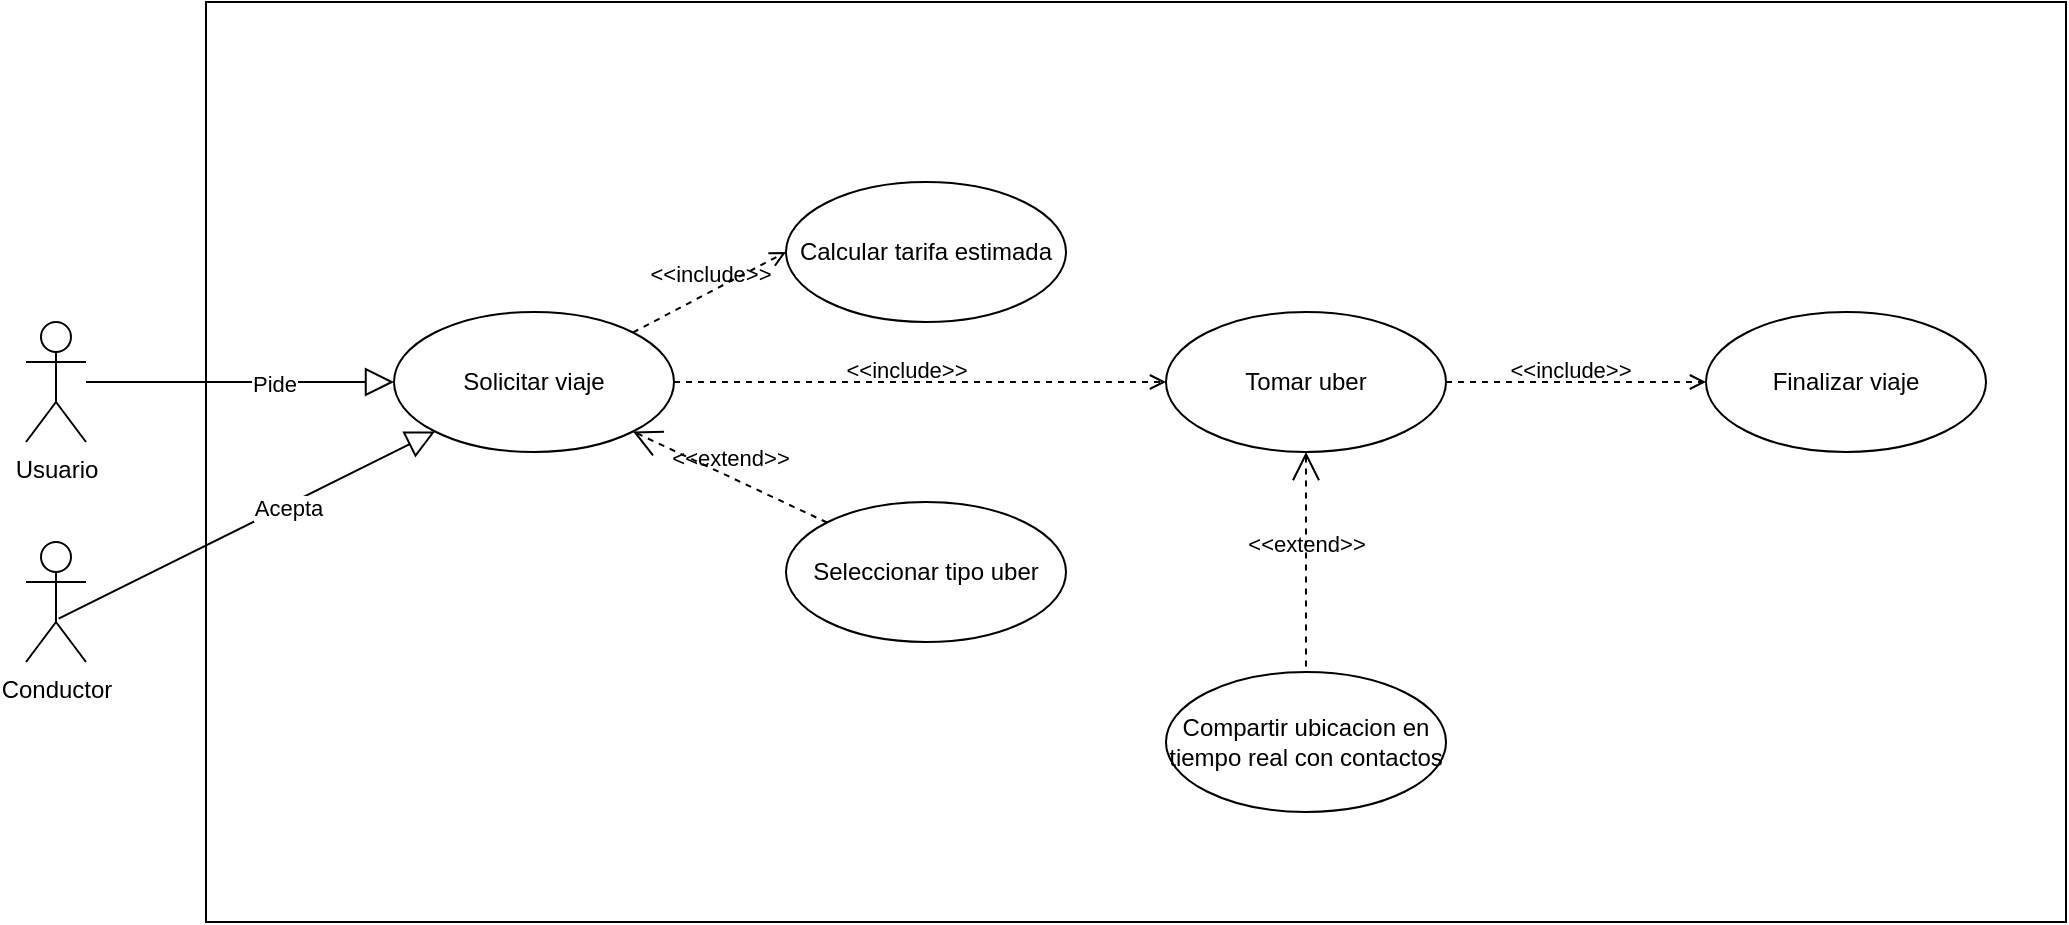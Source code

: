 <mxfile version="21.3.4" type="device" pages="2">
  <diagram name="Parte1" id="igcwNfniIkLuGri0lJyN">
    <mxGraphModel dx="1627" dy="909" grid="1" gridSize="10" guides="1" tooltips="1" connect="1" arrows="1" fold="1" page="1" pageScale="1" pageWidth="827" pageHeight="1169" math="0" shadow="0">
      <root>
        <mxCell id="0" />
        <mxCell id="1" parent="0" />
        <mxCell id="y6elzWr8lBc3vzOKyWKa-1" value="Usuario" style="shape=umlActor;html=1;verticalLabelPosition=bottom;verticalAlign=top;align=center;" vertex="1" parent="1">
          <mxGeometry x="90" y="340" width="30" height="60" as="geometry" />
        </mxCell>
        <mxCell id="y6elzWr8lBc3vzOKyWKa-2" value="Solicitar viaje" style="ellipse;whiteSpace=wrap;html=1;" vertex="1" parent="1">
          <mxGeometry x="274" y="335" width="140" height="70" as="geometry" />
        </mxCell>
        <mxCell id="y6elzWr8lBc3vzOKyWKa-3" value="&amp;lt;&amp;lt;include&amp;gt;&amp;gt;" style="edgeStyle=none;html=1;endArrow=open;verticalAlign=bottom;dashed=1;labelBackgroundColor=none;rounded=0;exitX=1;exitY=0;exitDx=0;exitDy=0;entryX=0;entryY=0.5;entryDx=0;entryDy=0;" edge="1" parent="1" source="y6elzWr8lBc3vzOKyWKa-2" target="y6elzWr8lBc3vzOKyWKa-9">
          <mxGeometry width="160" relative="1" as="geometry">
            <mxPoint x="360" y="260" as="sourcePoint" />
            <mxPoint x="520" y="260" as="targetPoint" />
          </mxGeometry>
        </mxCell>
        <mxCell id="y6elzWr8lBc3vzOKyWKa-4" value="&amp;lt;&amp;lt;extend&amp;gt;&amp;gt;" style="edgeStyle=none;html=1;startArrow=open;endArrow=none;startSize=12;verticalAlign=bottom;dashed=1;labelBackgroundColor=none;rounded=0;entryX=0;entryY=0;entryDx=0;entryDy=0;exitX=1;exitY=1;exitDx=0;exitDy=0;" edge="1" parent="1" source="y6elzWr8lBc3vzOKyWKa-2" target="y6elzWr8lBc3vzOKyWKa-8">
          <mxGeometry width="160" relative="1" as="geometry">
            <mxPoint x="440" y="400" as="sourcePoint" />
            <mxPoint x="600" y="400" as="targetPoint" />
          </mxGeometry>
        </mxCell>
        <mxCell id="y6elzWr8lBc3vzOKyWKa-5" value="Conductor&lt;br&gt;" style="shape=umlActor;html=1;verticalLabelPosition=bottom;verticalAlign=top;align=center;" vertex="1" parent="1">
          <mxGeometry x="90" y="450" width="30" height="60" as="geometry" />
        </mxCell>
        <mxCell id="y6elzWr8lBc3vzOKyWKa-6" value="" style="edgeStyle=none;html=1;endArrow=block;endFill=0;endSize=12;verticalAlign=bottom;rounded=0;entryX=0;entryY=0.5;entryDx=0;entryDy=0;" edge="1" parent="1" source="y6elzWr8lBc3vzOKyWKa-1" target="y6elzWr8lBc3vzOKyWKa-2">
          <mxGeometry width="160" relative="1" as="geometry">
            <mxPoint x="100" y="344.5" as="sourcePoint" />
            <mxPoint x="260" y="344.5" as="targetPoint" />
          </mxGeometry>
        </mxCell>
        <mxCell id="y6elzWr8lBc3vzOKyWKa-11" value="Pide" style="edgeLabel;html=1;align=center;verticalAlign=middle;resizable=0;points=[];" vertex="1" connectable="0" parent="y6elzWr8lBc3vzOKyWKa-6">
          <mxGeometry x="0.212" y="-1" relative="1" as="geometry">
            <mxPoint as="offset" />
          </mxGeometry>
        </mxCell>
        <mxCell id="y6elzWr8lBc3vzOKyWKa-7" value="" style="rounded=0;whiteSpace=wrap;html=1;fillColor=none;" vertex="1" parent="1">
          <mxGeometry x="180" y="180" width="930" height="460" as="geometry" />
        </mxCell>
        <mxCell id="y6elzWr8lBc3vzOKyWKa-8" value="Seleccionar tipo uber" style="ellipse;whiteSpace=wrap;html=1;" vertex="1" parent="1">
          <mxGeometry x="470" y="430" width="140" height="70" as="geometry" />
        </mxCell>
        <mxCell id="y6elzWr8lBc3vzOKyWKa-9" value="Calcular tarifa estimada" style="ellipse;whiteSpace=wrap;html=1;" vertex="1" parent="1">
          <mxGeometry x="470" y="270" width="140" height="70" as="geometry" />
        </mxCell>
        <mxCell id="y6elzWr8lBc3vzOKyWKa-10" value="Compartir ubicacion en tiempo real con contactos" style="ellipse;whiteSpace=wrap;html=1;" vertex="1" parent="1">
          <mxGeometry x="660" y="515" width="140" height="70" as="geometry" />
        </mxCell>
        <mxCell id="y6elzWr8lBc3vzOKyWKa-12" value="" style="edgeStyle=none;html=1;endArrow=block;endFill=0;endSize=12;verticalAlign=bottom;rounded=0;entryX=0;entryY=1;entryDx=0;entryDy=0;exitX=0.544;exitY=0.639;exitDx=0;exitDy=0;exitPerimeter=0;" edge="1" parent="1" source="y6elzWr8lBc3vzOKyWKa-5" target="y6elzWr8lBc3vzOKyWKa-2">
          <mxGeometry width="160" relative="1" as="geometry">
            <mxPoint x="120" y="490" as="sourcePoint" />
            <mxPoint x="274" y="490" as="targetPoint" />
          </mxGeometry>
        </mxCell>
        <mxCell id="y6elzWr8lBc3vzOKyWKa-13" value="Acepta" style="edgeLabel;html=1;align=center;verticalAlign=middle;resizable=0;points=[];" vertex="1" connectable="0" parent="y6elzWr8lBc3vzOKyWKa-12">
          <mxGeometry x="0.212" y="-1" relative="1" as="geometry">
            <mxPoint as="offset" />
          </mxGeometry>
        </mxCell>
        <mxCell id="y6elzWr8lBc3vzOKyWKa-16" value="Tomar uber" style="ellipse;whiteSpace=wrap;html=1;" vertex="1" parent="1">
          <mxGeometry x="660" y="335" width="140" height="70" as="geometry" />
        </mxCell>
        <mxCell id="y6elzWr8lBc3vzOKyWKa-18" value="&amp;lt;&amp;lt;include&amp;gt;&amp;gt;" style="edgeStyle=none;html=1;endArrow=open;verticalAlign=bottom;dashed=1;labelBackgroundColor=none;rounded=0;exitX=1;exitY=0.5;exitDx=0;exitDy=0;entryX=0;entryY=0.5;entryDx=0;entryDy=0;" edge="1" parent="1" source="y6elzWr8lBc3vzOKyWKa-2" target="y6elzWr8lBc3vzOKyWKa-16">
          <mxGeometry x="-0.057" y="-3" width="160" relative="1" as="geometry">
            <mxPoint x="403" y="355" as="sourcePoint" />
            <mxPoint x="480" y="315" as="targetPoint" />
            <mxPoint as="offset" />
          </mxGeometry>
        </mxCell>
        <mxCell id="y6elzWr8lBc3vzOKyWKa-19" value="&amp;lt;&amp;lt;extend&amp;gt;&amp;gt;" style="edgeStyle=none;html=1;startArrow=open;endArrow=none;startSize=12;verticalAlign=bottom;dashed=1;labelBackgroundColor=none;rounded=0;entryX=0.5;entryY=0;entryDx=0;entryDy=0;exitX=0.5;exitY=1;exitDx=0;exitDy=0;" edge="1" parent="1" source="y6elzWr8lBc3vzOKyWKa-16" target="y6elzWr8lBc3vzOKyWKa-10">
          <mxGeometry width="160" relative="1" as="geometry">
            <mxPoint x="681" y="450" as="sourcePoint" />
            <mxPoint x="779" y="495" as="targetPoint" />
          </mxGeometry>
        </mxCell>
        <mxCell id="y6elzWr8lBc3vzOKyWKa-20" value="Finalizar viaje" style="ellipse;whiteSpace=wrap;html=1;" vertex="1" parent="1">
          <mxGeometry x="930" y="335" width="140" height="70" as="geometry" />
        </mxCell>
        <mxCell id="y6elzWr8lBc3vzOKyWKa-21" value="&amp;lt;&amp;lt;include&amp;gt;&amp;gt;" style="edgeStyle=none;html=1;endArrow=open;verticalAlign=bottom;dashed=1;labelBackgroundColor=none;rounded=0;exitX=1;exitY=0.5;exitDx=0;exitDy=0;entryX=0;entryY=0.5;entryDx=0;entryDy=0;" edge="1" parent="1" source="y6elzWr8lBc3vzOKyWKa-16" target="y6elzWr8lBc3vzOKyWKa-20">
          <mxGeometry x="-0.057" y="-3" width="160" relative="1" as="geometry">
            <mxPoint x="424" y="380" as="sourcePoint" />
            <mxPoint x="670" y="380" as="targetPoint" />
            <mxPoint as="offset" />
          </mxGeometry>
        </mxCell>
      </root>
    </mxGraphModel>
  </diagram>
  <diagram id="ZJV0ty769_Qy8efGYL1K" name="Parte2">
    <mxGraphModel dx="961" dy="736" grid="1" gridSize="10" guides="1" tooltips="1" connect="1" arrows="1" fold="1" page="1" pageScale="1" pageWidth="827" pageHeight="1169" math="0" shadow="0">
      <root>
        <mxCell id="0" />
        <mxCell id="1" parent="0" />
        <mxCell id="gqHpwpnxpVQLuu3j56us-1" value="Usuario" style="shape=umlActor;html=1;verticalLabelPosition=bottom;verticalAlign=top;align=center;" vertex="1" parent="1">
          <mxGeometry x="90" y="340" width="30" height="60" as="geometry" />
        </mxCell>
        <mxCell id="gqHpwpnxpVQLuu3j56us-5" value="Repartidor" style="shape=umlActor;html=1;verticalLabelPosition=bottom;verticalAlign=top;align=center;" vertex="1" parent="1">
          <mxGeometry x="90" y="570" width="30" height="60" as="geometry" />
        </mxCell>
        <mxCell id="Ixy9o50BHszrOOTSkzFJ-20" value="" style="rounded=0;whiteSpace=wrap;html=1;fillColor=none;" vertex="1" parent="1">
          <mxGeometry x="160" y="230" width="710" height="490" as="geometry" />
        </mxCell>
        <mxCell id="gqHpwpnxpVQLuu3j56us-10" value="Realizar pedido" style="ellipse;whiteSpace=wrap;html=1;" vertex="1" parent="1">
          <mxGeometry x="260" y="430" width="140" height="70" as="geometry" />
        </mxCell>
        <mxCell id="Ixy9o50BHszrOOTSkzFJ-1" value="" style="edgeStyle=none;html=1;endArrow=block;endFill=0;endSize=12;verticalAlign=bottom;rounded=0;entryX=0;entryY=0;entryDx=0;entryDy=0;" edge="1" parent="1" source="gqHpwpnxpVQLuu3j56us-1" target="gqHpwpnxpVQLuu3j56us-10">
          <mxGeometry width="160" relative="1" as="geometry">
            <mxPoint x="180" y="363" as="sourcePoint" />
            <mxPoint x="368" y="270" as="targetPoint" />
          </mxGeometry>
        </mxCell>
        <mxCell id="Ixy9o50BHszrOOTSkzFJ-2" value="Realiza" style="edgeLabel;html=1;align=center;verticalAlign=middle;resizable=0;points=[];" vertex="1" connectable="0" parent="Ixy9o50BHszrOOTSkzFJ-1">
          <mxGeometry x="0.212" y="-1" relative="1" as="geometry">
            <mxPoint as="offset" />
          </mxGeometry>
        </mxCell>
        <mxCell id="Ixy9o50BHszrOOTSkzFJ-3" value="&amp;lt;&amp;lt;include&amp;gt;&amp;gt;" style="edgeStyle=none;html=1;endArrow=open;verticalAlign=bottom;dashed=1;labelBackgroundColor=none;rounded=0;exitX=1;exitY=0.5;exitDx=0;exitDy=0;entryX=0;entryY=0.5;entryDx=0;entryDy=0;" edge="1" parent="1" source="Ixy9o50BHszrOOTSkzFJ-16" target="Ixy9o50BHszrOOTSkzFJ-17">
          <mxGeometry width="160" relative="1" as="geometry">
            <mxPoint x="520" y="370" as="sourcePoint" />
            <mxPoint x="596" y="330" as="targetPoint" />
          </mxGeometry>
        </mxCell>
        <mxCell id="Ixy9o50BHszrOOTSkzFJ-4" value="&amp;lt;&amp;lt;extend&amp;gt;&amp;gt;" style="edgeStyle=none;html=1;startArrow=open;endArrow=none;startSize=12;verticalAlign=bottom;dashed=1;labelBackgroundColor=none;rounded=0;entryX=0;entryY=0.5;entryDx=0;entryDy=0;exitX=1;exitY=0.5;exitDx=0;exitDy=0;" edge="1" parent="1" source="gqHpwpnxpVQLuu3j56us-10" target="Ixy9o50BHszrOOTSkzFJ-16">
          <mxGeometry width="160" relative="1" as="geometry">
            <mxPoint x="414" y="350" as="sourcePoint" />
            <mxPoint x="660" y="350" as="targetPoint" />
          </mxGeometry>
        </mxCell>
        <mxCell id="Ixy9o50BHszrOOTSkzFJ-5" value="Actualizar info personal" style="ellipse;whiteSpace=wrap;html=1;" vertex="1" parent="1">
          <mxGeometry x="260" y="600" width="140" height="70" as="geometry" />
        </mxCell>
        <mxCell id="Ixy9o50BHszrOOTSkzFJ-6" value="Ver historial compras" style="ellipse;whiteSpace=wrap;html=1;" vertex="1" parent="1">
          <mxGeometry x="260" y="260" width="140" height="70" as="geometry" />
        </mxCell>
        <mxCell id="Ixy9o50BHszrOOTSkzFJ-7" value="Empleado Super" style="shape=umlActor;html=1;verticalLabelPosition=bottom;verticalAlign=top;align=center;" vertex="1" parent="1">
          <mxGeometry x="90" y="460" width="30" height="60" as="geometry" />
        </mxCell>
        <mxCell id="Ixy9o50BHszrOOTSkzFJ-8" value="" style="edgeStyle=none;html=1;endArrow=block;endFill=0;endSize=12;verticalAlign=bottom;rounded=0;entryX=0;entryY=0.5;entryDx=0;entryDy=0;exitX=0.5;exitY=0.5;exitDx=0;exitDy=0;exitPerimeter=0;" edge="1" parent="1" source="Ixy9o50BHszrOOTSkzFJ-7" target="gqHpwpnxpVQLuu3j56us-10">
          <mxGeometry width="160" relative="1" as="geometry">
            <mxPoint x="100" y="460" as="sourcePoint" />
            <mxPoint x="260" y="478" as="targetPoint" />
          </mxGeometry>
        </mxCell>
        <mxCell id="Ixy9o50BHszrOOTSkzFJ-9" value="Arna" style="edgeLabel;html=1;align=center;verticalAlign=middle;resizable=0;points=[];" vertex="1" connectable="0" parent="Ixy9o50BHszrOOTSkzFJ-8">
          <mxGeometry x="0.212" y="-1" relative="1" as="geometry">
            <mxPoint as="offset" />
          </mxGeometry>
        </mxCell>
        <mxCell id="Ixy9o50BHszrOOTSkzFJ-10" value="" style="edgeStyle=none;html=1;endArrow=block;endFill=0;endSize=12;verticalAlign=bottom;rounded=0;entryX=0;entryY=1;entryDx=0;entryDy=0;" edge="1" parent="1" source="gqHpwpnxpVQLuu3j56us-5" target="gqHpwpnxpVQLuu3j56us-10">
          <mxGeometry width="160" relative="1" as="geometry">
            <mxPoint x="150" y="600" as="sourcePoint" />
            <mxPoint x="305" y="525" as="targetPoint" />
          </mxGeometry>
        </mxCell>
        <mxCell id="Ixy9o50BHszrOOTSkzFJ-11" value="Entrega" style="edgeLabel;html=1;align=center;verticalAlign=middle;resizable=0;points=[];" vertex="1" connectable="0" parent="Ixy9o50BHszrOOTSkzFJ-10">
          <mxGeometry x="0.212" y="-1" relative="1" as="geometry">
            <mxPoint as="offset" />
          </mxGeometry>
        </mxCell>
        <mxCell id="Ixy9o50BHszrOOTSkzFJ-16" value="Recibir pedido" style="ellipse;whiteSpace=wrap;html=1;" vertex="1" parent="1">
          <mxGeometry x="500" y="430" width="140" height="70" as="geometry" />
        </mxCell>
        <mxCell id="Ixy9o50BHszrOOTSkzFJ-17" value="Calificar repartidor" style="ellipse;whiteSpace=wrap;html=1;" vertex="1" parent="1">
          <mxGeometry x="710" y="430" width="140" height="70" as="geometry" />
        </mxCell>
        <mxCell id="Ixy9o50BHszrOOTSkzFJ-18" value="&amp;lt;&amp;lt;extend&amp;gt;&amp;gt;" style="edgeStyle=none;html=1;startArrow=open;endArrow=none;startSize=12;verticalAlign=bottom;dashed=1;labelBackgroundColor=none;rounded=0;entryX=0.5;entryY=1;entryDx=0;entryDy=0;exitX=0.5;exitY=0;exitDx=0;exitDy=0;" edge="1" parent="1" source="gqHpwpnxpVQLuu3j56us-10" target="Ixy9o50BHszrOOTSkzFJ-6">
          <mxGeometry width="160" relative="1" as="geometry">
            <mxPoint x="527" y="130" as="sourcePoint" />
            <mxPoint x="613" y="245" as="targetPoint" />
            <Array as="points" />
          </mxGeometry>
        </mxCell>
        <mxCell id="Ixy9o50BHszrOOTSkzFJ-19" value="&amp;lt;&amp;lt;extend&amp;gt;&amp;gt;" style="edgeStyle=none;html=1;startArrow=open;endArrow=none;startSize=12;verticalAlign=bottom;dashed=1;labelBackgroundColor=none;rounded=0;entryX=0.5;entryY=0;entryDx=0;entryDy=0;exitX=0.5;exitY=1;exitDx=0;exitDy=0;" edge="1" parent="1" source="gqHpwpnxpVQLuu3j56us-10" target="Ixy9o50BHszrOOTSkzFJ-5">
          <mxGeometry width="160" relative="1" as="geometry">
            <mxPoint x="380" y="500" as="sourcePoint" />
            <mxPoint x="466" y="615" as="targetPoint" />
          </mxGeometry>
        </mxCell>
      </root>
    </mxGraphModel>
  </diagram>
</mxfile>

